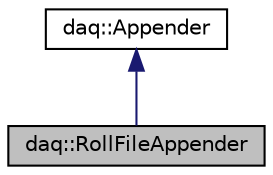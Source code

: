 digraph "daq::RollFileAppender"
{
  edge [fontname="Helvetica",fontsize="10",labelfontname="Helvetica",labelfontsize="10"];
  node [fontname="Helvetica",fontsize="10",shape=record];
  Node2 [label="daq::RollFileAppender",height=0.2,width=0.4,color="black", fillcolor="grey75", style="filled", fontcolor="black"];
  Node3 -> Node2 [dir="back",color="midnightblue",fontsize="10",style="solid"];
  Node3 [label="daq::Appender",height=0.2,width=0.4,color="black", fillcolor="white", style="filled",URL="$classdaq_1_1Appender.html",tooltip="输出器的虚基类 "];
}
